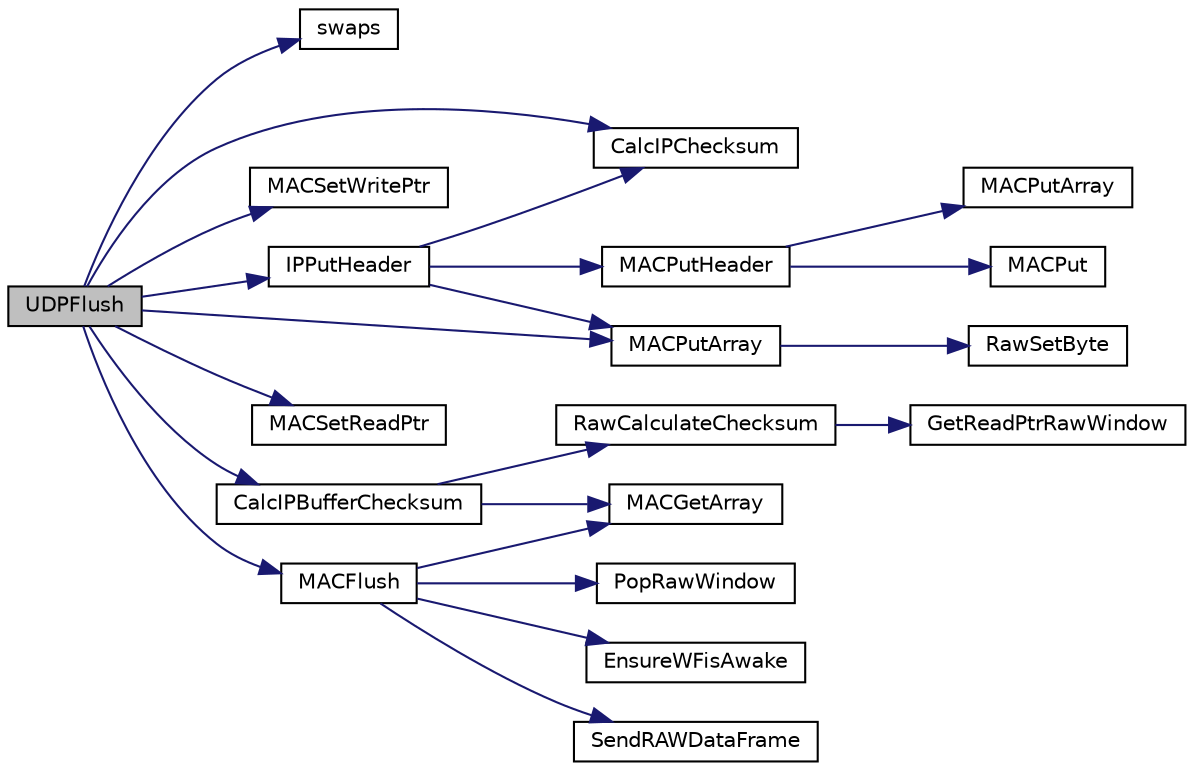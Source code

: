 digraph "UDPFlush"
{
  edge [fontname="Helvetica",fontsize="10",labelfontname="Helvetica",labelfontsize="10"];
  node [fontname="Helvetica",fontsize="10",shape=record];
  rankdir="LR";
  Node1 [label="UDPFlush",height=0.2,width=0.4,color="black", fillcolor="grey75", style="filled", fontcolor="black"];
  Node1 -> Node2 [color="midnightblue",fontsize="10",style="solid"];
  Node2 [label="swaps",height=0.2,width=0.4,color="black", fillcolor="white", style="filled",URL="$_helpers_8h.html#add09104747ab0b189bcd8137ab2458ea"];
  Node1 -> Node3 [color="midnightblue",fontsize="10",style="solid"];
  Node3 [label="CalcIPChecksum",height=0.2,width=0.4,color="black", fillcolor="white", style="filled",URL="$_helpers_8h.html#a9274752ec58a3cc6b2a9518a6e417fc3"];
  Node1 -> Node4 [color="midnightblue",fontsize="10",style="solid"];
  Node4 [label="MACSetWritePtr",height=0.2,width=0.4,color="black", fillcolor="white", style="filled",URL="$_m_a_c_8h.html#a76abcd85736be75ac9dee35b573bb90d"];
  Node1 -> Node5 [color="midnightblue",fontsize="10",style="solid"];
  Node5 [label="IPPutHeader",height=0.2,width=0.4,color="black", fillcolor="white", style="filled",URL="$_i_p_8h.html#ad3bcc7a7c328bc6435c97646a25d21f0"];
  Node5 -> Node3 [color="midnightblue",fontsize="10",style="solid"];
  Node5 -> Node6 [color="midnightblue",fontsize="10",style="solid"];
  Node6 [label="MACPutHeader",height=0.2,width=0.4,color="black", fillcolor="white", style="filled",URL="$_m_a_c_8h.html#af507be7571c519d47045cc4254f7ff54"];
  Node6 -> Node7 [color="midnightblue",fontsize="10",style="solid"];
  Node7 [label="MACPutArray",height=0.2,width=0.4,color="black", fillcolor="white", style="filled",URL="$_e_n_c28_j60_8c.html#a87a779bb5e5f2c7ffc444f52d696efa2"];
  Node6 -> Node8 [color="midnightblue",fontsize="10",style="solid"];
  Node8 [label="MACPut",height=0.2,width=0.4,color="black", fillcolor="white", style="filled",URL="$_e_n_c28_j60_8c.html#a9a1910d847af55acbfd90ef175be44b9"];
  Node5 -> Node9 [color="midnightblue",fontsize="10",style="solid"];
  Node9 [label="MACPutArray",height=0.2,width=0.4,color="black", fillcolor="white", style="filled",URL="$_m_a_c_8h.html#a87a779bb5e5f2c7ffc444f52d696efa2"];
  Node9 -> Node10 [color="midnightblue",fontsize="10",style="solid"];
  Node10 [label="RawSetByte",height=0.2,width=0.4,color="black", fillcolor="white", style="filled",URL="$_w_f_raw_8h.html#a080df0a533459a28bfccb89781df5e3a"];
  Node1 -> Node9 [color="midnightblue",fontsize="10",style="solid"];
  Node1 -> Node11 [color="midnightblue",fontsize="10",style="solid"];
  Node11 [label="MACSetReadPtr",height=0.2,width=0.4,color="black", fillcolor="white", style="filled",URL="$_m_a_c_8h.html#aad63644420d87642a890d2f41abb7454"];
  Node1 -> Node12 [color="midnightblue",fontsize="10",style="solid"];
  Node12 [label="CalcIPBufferChecksum",height=0.2,width=0.4,color="black", fillcolor="white", style="filled",URL="$_m_a_c_8h.html#af14a0a88eef0ca101814acf1157f42a3"];
  Node12 -> Node13 [color="midnightblue",fontsize="10",style="solid"];
  Node13 [label="MACGetArray",height=0.2,width=0.4,color="black", fillcolor="white", style="filled",URL="$_e_n_c28_j60_8c.html#a89d13e85195c0d00f308194305845016"];
  Node12 -> Node14 [color="midnightblue",fontsize="10",style="solid"];
  Node14 [label="RawCalculateChecksum",height=0.2,width=0.4,color="black", fillcolor="white", style="filled",URL="$_w_f_mac__24_g_8c.html#a2e5031b0e0826a0f5db5135eb755ae32"];
  Node14 -> Node15 [color="midnightblue",fontsize="10",style="solid"];
  Node15 [label="GetReadPtrRawWindow",height=0.2,width=0.4,color="black", fillcolor="white", style="filled",URL="$_w_f_driver_raw__24_g_8c.html#ae462dfa5314eeb1b58cf6cca8fa7ad3e"];
  Node1 -> Node16 [color="midnightblue",fontsize="10",style="solid"];
  Node16 [label="MACFlush",height=0.2,width=0.4,color="black", fillcolor="white", style="filled",URL="$_m_a_c_8h.html#a38dc2cc8c71b2f6bfe51ea8db2acc67c"];
  Node16 -> Node13 [color="midnightblue",fontsize="10",style="solid"];
  Node16 -> Node17 [color="midnightblue",fontsize="10",style="solid"];
  Node17 [label="PopRawWindow",height=0.2,width=0.4,color="black", fillcolor="white", style="filled",URL="$_w_f_raw_8h.html#ae50feb41702ee7a5f6ab679e87d364ba"];
  Node16 -> Node18 [color="midnightblue",fontsize="10",style="solid"];
  Node18 [label="EnsureWFisAwake",height=0.2,width=0.4,color="black", fillcolor="white", style="filled",URL="$_w_f_driver_prv_8h.html#a967067df584a596445a8bc793df7933e"];
  Node16 -> Node19 [color="midnightblue",fontsize="10",style="solid"];
  Node19 [label="SendRAWDataFrame",height=0.2,width=0.4,color="black", fillcolor="white", style="filled",URL="$_w_f_raw_8h.html#ab3fe180f412b7b947ea503780d308724"];
}
